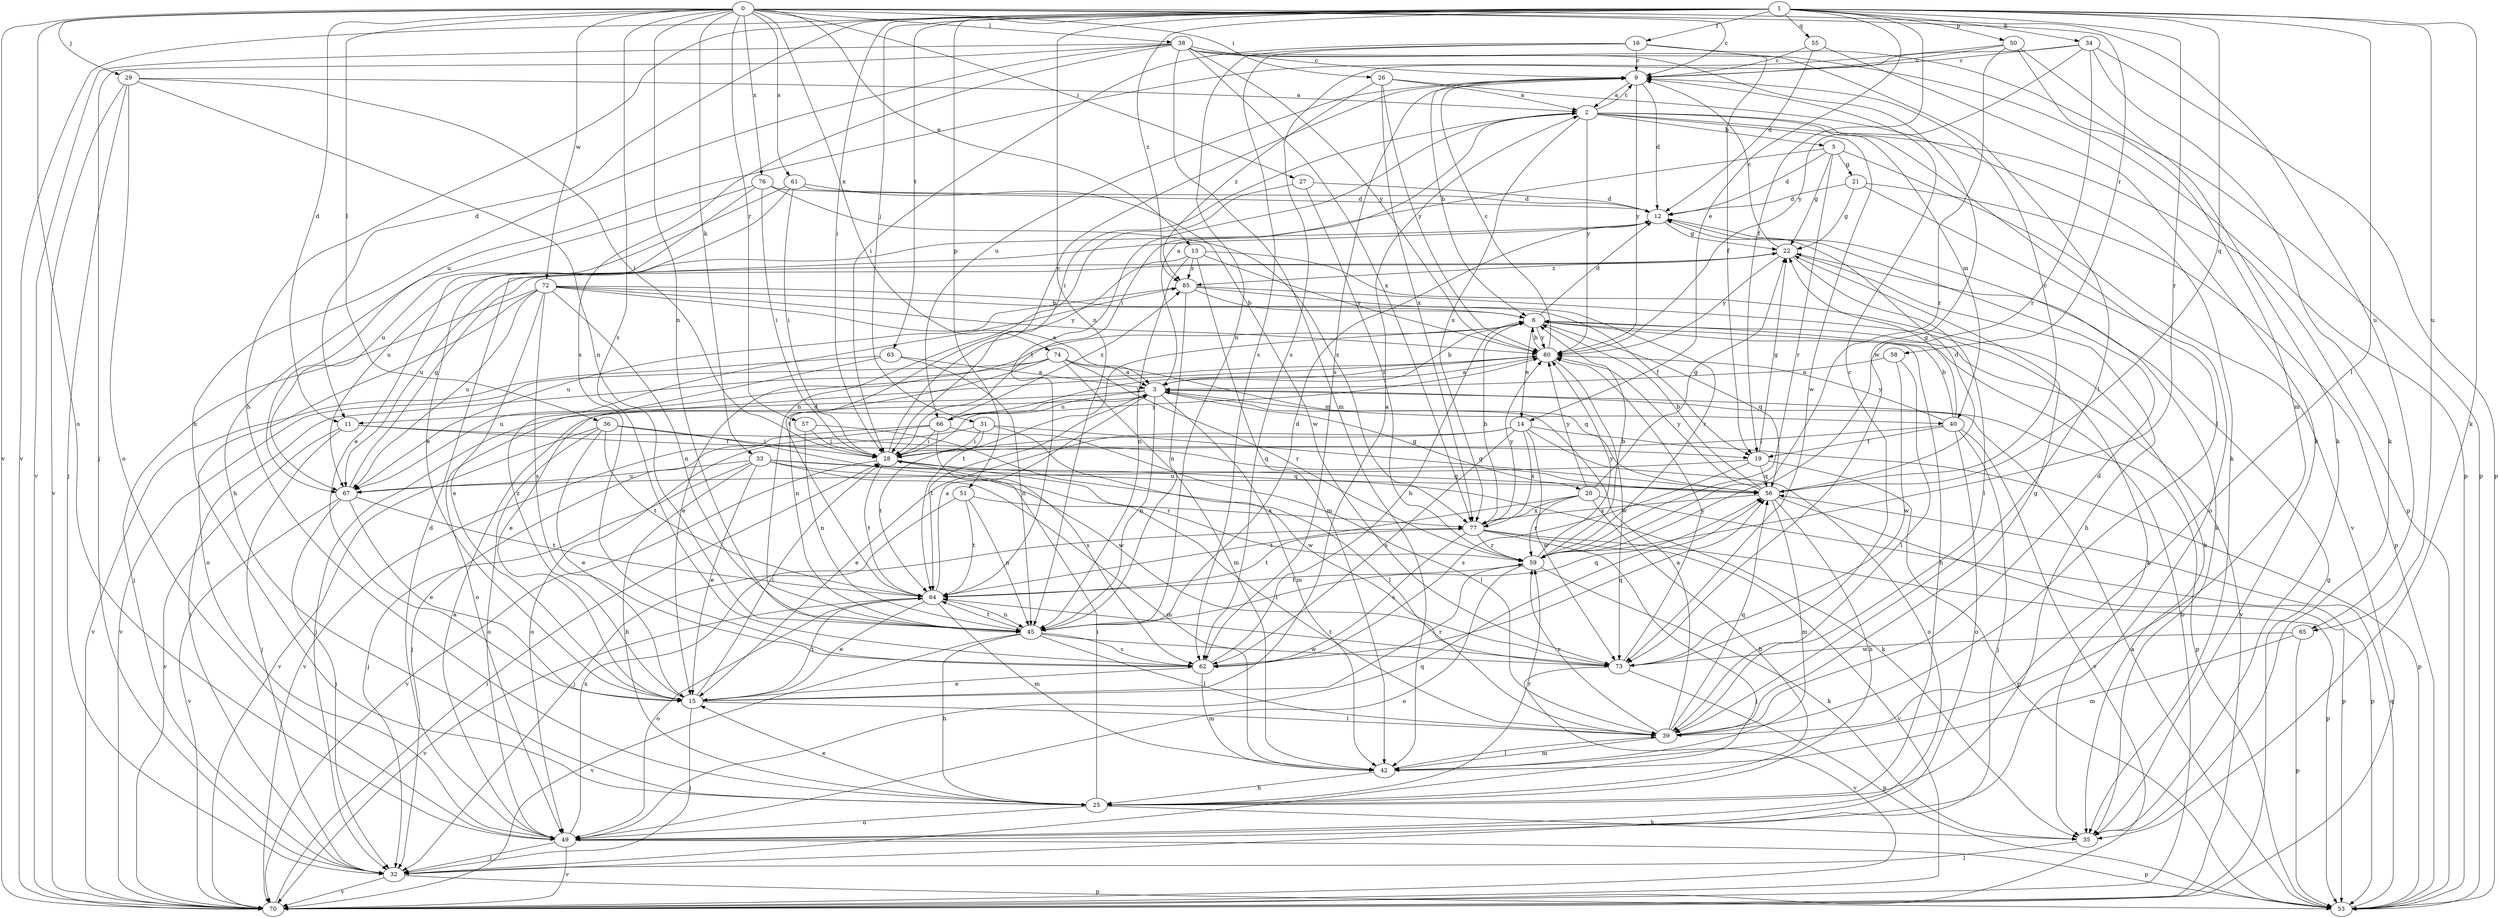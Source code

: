 strict digraph  {
0;
1;
2;
3;
5;
6;
9;
11;
12;
13;
14;
15;
16;
19;
20;
21;
22;
25;
26;
27;
28;
29;
31;
32;
33;
34;
35;
36;
38;
39;
40;
42;
45;
49;
50;
51;
53;
55;
56;
57;
58;
59;
61;
62;
63;
64;
65;
66;
67;
70;
72;
73;
74;
76;
77;
80;
85;
0 -> 9  [label=c];
0 -> 11  [label=d];
0 -> 13  [label=e];
0 -> 26  [label=i];
0 -> 27  [label=i];
0 -> 29  [label=j];
0 -> 33  [label=k];
0 -> 36  [label=l];
0 -> 38  [label=l];
0 -> 45  [label=n];
0 -> 49  [label=o];
0 -> 57  [label=r];
0 -> 58  [label=r];
0 -> 61  [label=s];
0 -> 62  [label=s];
0 -> 65  [label=u];
0 -> 70  [label=v];
0 -> 72  [label=w];
0 -> 74  [label=x];
0 -> 76  [label=x];
1 -> 11  [label=d];
1 -> 14  [label=e];
1 -> 16  [label=f];
1 -> 19  [label=f];
1 -> 25  [label=h];
1 -> 28  [label=i];
1 -> 31  [label=j];
1 -> 34  [label=k];
1 -> 35  [label=k];
1 -> 39  [label=l];
1 -> 45  [label=n];
1 -> 50  [label=p];
1 -> 51  [label=p];
1 -> 55  [label=q];
1 -> 56  [label=q];
1 -> 59  [label=r];
1 -> 63  [label=t];
1 -> 65  [label=u];
1 -> 70  [label=v];
1 -> 85  [label=z];
2 -> 5  [label=b];
2 -> 9  [label=c];
2 -> 28  [label=i];
2 -> 39  [label=l];
2 -> 40  [label=m];
2 -> 53  [label=p];
2 -> 64  [label=t];
2 -> 73  [label=w];
2 -> 77  [label=x];
2 -> 80  [label=y];
3 -> 2  [label=a];
3 -> 6  [label=b];
3 -> 11  [label=d];
3 -> 20  [label=g];
3 -> 32  [label=j];
3 -> 40  [label=m];
3 -> 42  [label=m];
3 -> 45  [label=n];
3 -> 53  [label=p];
3 -> 64  [label=t];
3 -> 66  [label=u];
5 -> 12  [label=d];
5 -> 21  [label=g];
5 -> 22  [label=g];
5 -> 28  [label=i];
5 -> 59  [label=r];
5 -> 70  [label=v];
6 -> 12  [label=d];
6 -> 14  [label=e];
6 -> 15  [label=e];
6 -> 25  [label=h];
6 -> 56  [label=q];
6 -> 64  [label=t];
6 -> 70  [label=v];
6 -> 80  [label=y];
9 -> 2  [label=a];
9 -> 6  [label=b];
9 -> 12  [label=d];
9 -> 62  [label=s];
9 -> 66  [label=u];
9 -> 80  [label=y];
11 -> 19  [label=f];
11 -> 32  [label=j];
11 -> 56  [label=q];
11 -> 70  [label=v];
12 -> 22  [label=g];
12 -> 35  [label=k];
12 -> 67  [label=u];
13 -> 35  [label=k];
13 -> 42  [label=m];
13 -> 45  [label=n];
13 -> 64  [label=t];
13 -> 80  [label=y];
13 -> 85  [label=z];
14 -> 15  [label=e];
14 -> 28  [label=i];
14 -> 49  [label=o];
14 -> 53  [label=p];
14 -> 62  [label=s];
14 -> 73  [label=w];
14 -> 77  [label=x];
15 -> 2  [label=a];
15 -> 28  [label=i];
15 -> 32  [label=j];
15 -> 39  [label=l];
15 -> 59  [label=r];
15 -> 64  [label=t];
15 -> 85  [label=z];
16 -> 9  [label=c];
16 -> 19  [label=f];
16 -> 28  [label=i];
16 -> 45  [label=n];
16 -> 53  [label=p];
16 -> 62  [label=s];
19 -> 22  [label=g];
19 -> 53  [label=p];
19 -> 56  [label=q];
19 -> 62  [label=s];
19 -> 67  [label=u];
20 -> 22  [label=g];
20 -> 25  [label=h];
20 -> 53  [label=p];
20 -> 59  [label=r];
20 -> 64  [label=t];
20 -> 77  [label=x];
20 -> 80  [label=y];
21 -> 12  [label=d];
21 -> 22  [label=g];
21 -> 49  [label=o];
21 -> 53  [label=p];
22 -> 9  [label=c];
22 -> 25  [label=h];
22 -> 39  [label=l];
22 -> 67  [label=u];
22 -> 80  [label=y];
22 -> 85  [label=z];
25 -> 15  [label=e];
25 -> 28  [label=i];
25 -> 35  [label=k];
25 -> 49  [label=o];
25 -> 59  [label=r];
26 -> 2  [label=a];
26 -> 35  [label=k];
26 -> 77  [label=x];
26 -> 80  [label=y];
26 -> 85  [label=z];
27 -> 12  [label=d];
27 -> 45  [label=n];
27 -> 59  [label=r];
28 -> 9  [label=c];
28 -> 56  [label=q];
28 -> 59  [label=r];
28 -> 64  [label=t];
28 -> 70  [label=v];
28 -> 80  [label=y];
29 -> 2  [label=a];
29 -> 28  [label=i];
29 -> 32  [label=j];
29 -> 45  [label=n];
29 -> 49  [label=o];
29 -> 70  [label=v];
31 -> 28  [label=i];
31 -> 49  [label=o];
31 -> 56  [label=q];
31 -> 64  [label=t];
31 -> 73  [label=w];
32 -> 53  [label=p];
32 -> 70  [label=v];
33 -> 15  [label=e];
33 -> 25  [label=h];
33 -> 32  [label=j];
33 -> 35  [label=k];
33 -> 39  [label=l];
33 -> 42  [label=m];
33 -> 56  [label=q];
33 -> 67  [label=u];
34 -> 9  [label=c];
34 -> 35  [label=k];
34 -> 53  [label=p];
34 -> 59  [label=r];
34 -> 62  [label=s];
34 -> 80  [label=y];
35 -> 32  [label=j];
36 -> 15  [label=e];
36 -> 28  [label=i];
36 -> 49  [label=o];
36 -> 64  [label=t];
36 -> 70  [label=v];
36 -> 73  [label=w];
38 -> 9  [label=c];
38 -> 25  [label=h];
38 -> 32  [label=j];
38 -> 39  [label=l];
38 -> 42  [label=m];
38 -> 53  [label=p];
38 -> 62  [label=s];
38 -> 70  [label=v];
38 -> 73  [label=w];
38 -> 77  [label=x];
38 -> 80  [label=y];
39 -> 3  [label=a];
39 -> 12  [label=d];
39 -> 22  [label=g];
39 -> 42  [label=m];
39 -> 56  [label=q];
39 -> 59  [label=r];
40 -> 6  [label=b];
40 -> 19  [label=f];
40 -> 22  [label=g];
40 -> 28  [label=i];
40 -> 32  [label=j];
40 -> 49  [label=o];
40 -> 70  [label=v];
40 -> 80  [label=y];
42 -> 25  [label=h];
42 -> 39  [label=l];
45 -> 12  [label=d];
45 -> 25  [label=h];
45 -> 39  [label=l];
45 -> 56  [label=q];
45 -> 62  [label=s];
45 -> 64  [label=t];
45 -> 70  [label=v];
45 -> 73  [label=w];
49 -> 3  [label=a];
49 -> 12  [label=d];
49 -> 32  [label=j];
49 -> 53  [label=p];
49 -> 56  [label=q];
49 -> 70  [label=v];
49 -> 77  [label=x];
50 -> 9  [label=c];
50 -> 35  [label=k];
50 -> 42  [label=m];
50 -> 59  [label=r];
50 -> 67  [label=u];
51 -> 32  [label=j];
51 -> 45  [label=n];
51 -> 64  [label=t];
51 -> 77  [label=x];
53 -> 3  [label=a];
53 -> 56  [label=q];
55 -> 9  [label=c];
55 -> 12  [label=d];
55 -> 35  [label=k];
56 -> 6  [label=b];
56 -> 9  [label=c];
56 -> 12  [label=d];
56 -> 25  [label=h];
56 -> 42  [label=m];
56 -> 53  [label=p];
56 -> 77  [label=x];
56 -> 80  [label=y];
57 -> 28  [label=i];
57 -> 39  [label=l];
57 -> 45  [label=n];
58 -> 3  [label=a];
58 -> 39  [label=l];
58 -> 73  [label=w];
59 -> 6  [label=b];
59 -> 35  [label=k];
59 -> 49  [label=o];
59 -> 64  [label=t];
59 -> 80  [label=y];
61 -> 12  [label=d];
61 -> 15  [label=e];
61 -> 28  [label=i];
61 -> 67  [label=u];
61 -> 73  [label=w];
62 -> 6  [label=b];
62 -> 15  [label=e];
62 -> 42  [label=m];
62 -> 56  [label=q];
63 -> 3  [label=a];
63 -> 15  [label=e];
63 -> 45  [label=n];
63 -> 70  [label=v];
64 -> 3  [label=a];
64 -> 15  [label=e];
64 -> 42  [label=m];
64 -> 45  [label=n];
64 -> 49  [label=o];
64 -> 70  [label=v];
65 -> 42  [label=m];
65 -> 53  [label=p];
65 -> 73  [label=w];
66 -> 28  [label=i];
66 -> 32  [label=j];
66 -> 39  [label=l];
66 -> 62  [label=s];
66 -> 70  [label=v];
66 -> 80  [label=y];
66 -> 85  [label=z];
67 -> 15  [label=e];
67 -> 22  [label=g];
67 -> 32  [label=j];
67 -> 64  [label=t];
67 -> 70  [label=v];
70 -> 6  [label=b];
70 -> 22  [label=g];
70 -> 28  [label=i];
72 -> 3  [label=a];
72 -> 6  [label=b];
72 -> 15  [label=e];
72 -> 19  [label=f];
72 -> 32  [label=j];
72 -> 45  [label=n];
72 -> 49  [label=o];
72 -> 62  [label=s];
72 -> 67  [label=u];
72 -> 80  [label=y];
73 -> 9  [label=c];
73 -> 53  [label=p];
73 -> 64  [label=t];
73 -> 70  [label=v];
73 -> 80  [label=y];
74 -> 3  [label=a];
74 -> 32  [label=j];
74 -> 42  [label=m];
74 -> 45  [label=n];
74 -> 56  [label=q];
74 -> 59  [label=r];
74 -> 70  [label=v];
76 -> 12  [label=d];
76 -> 15  [label=e];
76 -> 25  [label=h];
76 -> 28  [label=i];
76 -> 77  [label=x];
77 -> 6  [label=b];
77 -> 32  [label=j];
77 -> 53  [label=p];
77 -> 59  [label=r];
77 -> 62  [label=s];
77 -> 64  [label=t];
77 -> 70  [label=v];
77 -> 80  [label=y];
80 -> 3  [label=a];
80 -> 6  [label=b];
80 -> 9  [label=c];
80 -> 49  [label=o];
80 -> 67  [label=u];
80 -> 73  [label=w];
85 -> 6  [label=b];
85 -> 35  [label=k];
85 -> 45  [label=n];
85 -> 59  [label=r];
85 -> 67  [label=u];
}
